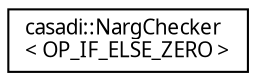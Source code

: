 digraph "Graphical Class Hierarchy"
{
  edge [fontname="FreeSans.ttf",fontsize="10",labelfontname="FreeSans.ttf",labelfontsize="10"];
  node [fontname="FreeSans.ttf",fontsize="10",shape=record];
  rankdir="LR";
  Node1 [label="casadi::NargChecker\l\< OP_IF_ELSE_ZERO \>",height=0.2,width=0.4,color="black", fillcolor="white", style="filled",URL="$db/d53/structcasadi_1_1NargChecker_3_01OP__IF__ELSE__ZERO_01_4.html"];
}
